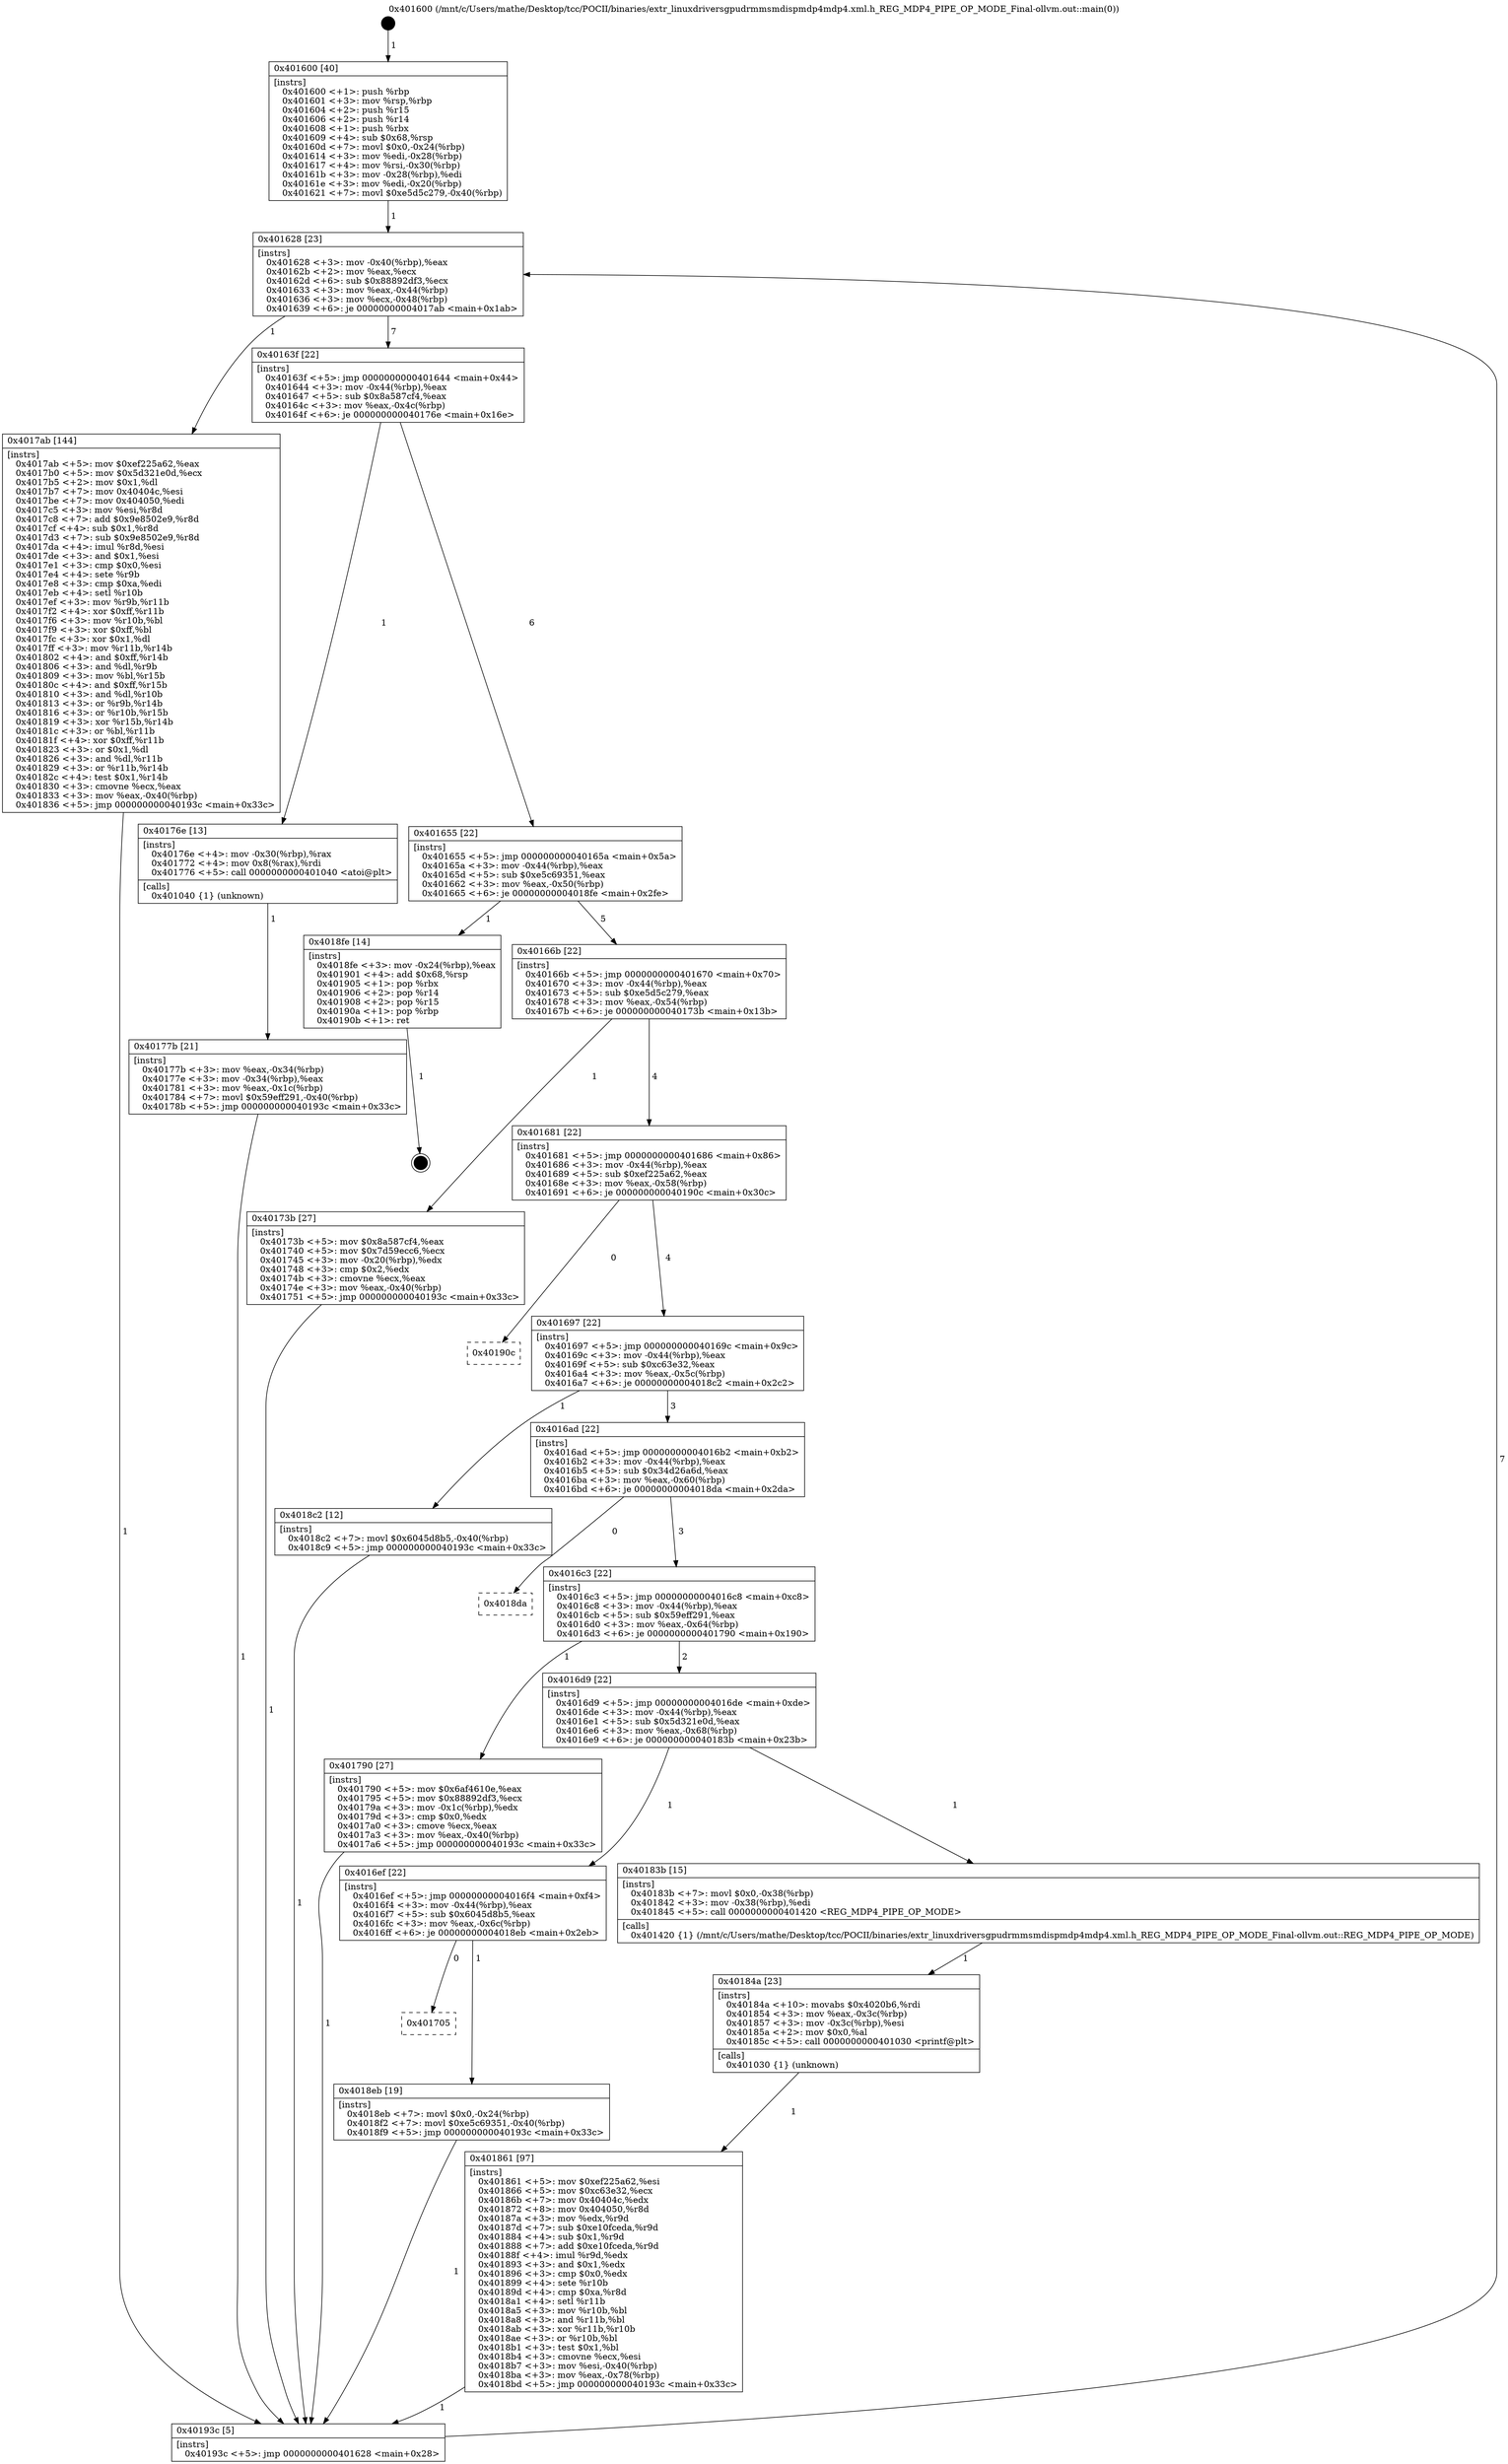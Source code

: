 digraph "0x401600" {
  label = "0x401600 (/mnt/c/Users/mathe/Desktop/tcc/POCII/binaries/extr_linuxdriversgpudrmmsmdispmdp4mdp4.xml.h_REG_MDP4_PIPE_OP_MODE_Final-ollvm.out::main(0))"
  labelloc = "t"
  node[shape=record]

  Entry [label="",width=0.3,height=0.3,shape=circle,fillcolor=black,style=filled]
  "0x401628" [label="{
     0x401628 [23]\l
     | [instrs]\l
     &nbsp;&nbsp;0x401628 \<+3\>: mov -0x40(%rbp),%eax\l
     &nbsp;&nbsp;0x40162b \<+2\>: mov %eax,%ecx\l
     &nbsp;&nbsp;0x40162d \<+6\>: sub $0x88892df3,%ecx\l
     &nbsp;&nbsp;0x401633 \<+3\>: mov %eax,-0x44(%rbp)\l
     &nbsp;&nbsp;0x401636 \<+3\>: mov %ecx,-0x48(%rbp)\l
     &nbsp;&nbsp;0x401639 \<+6\>: je 00000000004017ab \<main+0x1ab\>\l
  }"]
  "0x4017ab" [label="{
     0x4017ab [144]\l
     | [instrs]\l
     &nbsp;&nbsp;0x4017ab \<+5\>: mov $0xef225a62,%eax\l
     &nbsp;&nbsp;0x4017b0 \<+5\>: mov $0x5d321e0d,%ecx\l
     &nbsp;&nbsp;0x4017b5 \<+2\>: mov $0x1,%dl\l
     &nbsp;&nbsp;0x4017b7 \<+7\>: mov 0x40404c,%esi\l
     &nbsp;&nbsp;0x4017be \<+7\>: mov 0x404050,%edi\l
     &nbsp;&nbsp;0x4017c5 \<+3\>: mov %esi,%r8d\l
     &nbsp;&nbsp;0x4017c8 \<+7\>: add $0x9e8502e9,%r8d\l
     &nbsp;&nbsp;0x4017cf \<+4\>: sub $0x1,%r8d\l
     &nbsp;&nbsp;0x4017d3 \<+7\>: sub $0x9e8502e9,%r8d\l
     &nbsp;&nbsp;0x4017da \<+4\>: imul %r8d,%esi\l
     &nbsp;&nbsp;0x4017de \<+3\>: and $0x1,%esi\l
     &nbsp;&nbsp;0x4017e1 \<+3\>: cmp $0x0,%esi\l
     &nbsp;&nbsp;0x4017e4 \<+4\>: sete %r9b\l
     &nbsp;&nbsp;0x4017e8 \<+3\>: cmp $0xa,%edi\l
     &nbsp;&nbsp;0x4017eb \<+4\>: setl %r10b\l
     &nbsp;&nbsp;0x4017ef \<+3\>: mov %r9b,%r11b\l
     &nbsp;&nbsp;0x4017f2 \<+4\>: xor $0xff,%r11b\l
     &nbsp;&nbsp;0x4017f6 \<+3\>: mov %r10b,%bl\l
     &nbsp;&nbsp;0x4017f9 \<+3\>: xor $0xff,%bl\l
     &nbsp;&nbsp;0x4017fc \<+3\>: xor $0x1,%dl\l
     &nbsp;&nbsp;0x4017ff \<+3\>: mov %r11b,%r14b\l
     &nbsp;&nbsp;0x401802 \<+4\>: and $0xff,%r14b\l
     &nbsp;&nbsp;0x401806 \<+3\>: and %dl,%r9b\l
     &nbsp;&nbsp;0x401809 \<+3\>: mov %bl,%r15b\l
     &nbsp;&nbsp;0x40180c \<+4\>: and $0xff,%r15b\l
     &nbsp;&nbsp;0x401810 \<+3\>: and %dl,%r10b\l
     &nbsp;&nbsp;0x401813 \<+3\>: or %r9b,%r14b\l
     &nbsp;&nbsp;0x401816 \<+3\>: or %r10b,%r15b\l
     &nbsp;&nbsp;0x401819 \<+3\>: xor %r15b,%r14b\l
     &nbsp;&nbsp;0x40181c \<+3\>: or %bl,%r11b\l
     &nbsp;&nbsp;0x40181f \<+4\>: xor $0xff,%r11b\l
     &nbsp;&nbsp;0x401823 \<+3\>: or $0x1,%dl\l
     &nbsp;&nbsp;0x401826 \<+3\>: and %dl,%r11b\l
     &nbsp;&nbsp;0x401829 \<+3\>: or %r11b,%r14b\l
     &nbsp;&nbsp;0x40182c \<+4\>: test $0x1,%r14b\l
     &nbsp;&nbsp;0x401830 \<+3\>: cmovne %ecx,%eax\l
     &nbsp;&nbsp;0x401833 \<+3\>: mov %eax,-0x40(%rbp)\l
     &nbsp;&nbsp;0x401836 \<+5\>: jmp 000000000040193c \<main+0x33c\>\l
  }"]
  "0x40163f" [label="{
     0x40163f [22]\l
     | [instrs]\l
     &nbsp;&nbsp;0x40163f \<+5\>: jmp 0000000000401644 \<main+0x44\>\l
     &nbsp;&nbsp;0x401644 \<+3\>: mov -0x44(%rbp),%eax\l
     &nbsp;&nbsp;0x401647 \<+5\>: sub $0x8a587cf4,%eax\l
     &nbsp;&nbsp;0x40164c \<+3\>: mov %eax,-0x4c(%rbp)\l
     &nbsp;&nbsp;0x40164f \<+6\>: je 000000000040176e \<main+0x16e\>\l
  }"]
  Exit [label="",width=0.3,height=0.3,shape=circle,fillcolor=black,style=filled,peripheries=2]
  "0x40176e" [label="{
     0x40176e [13]\l
     | [instrs]\l
     &nbsp;&nbsp;0x40176e \<+4\>: mov -0x30(%rbp),%rax\l
     &nbsp;&nbsp;0x401772 \<+4\>: mov 0x8(%rax),%rdi\l
     &nbsp;&nbsp;0x401776 \<+5\>: call 0000000000401040 \<atoi@plt\>\l
     | [calls]\l
     &nbsp;&nbsp;0x401040 \{1\} (unknown)\l
  }"]
  "0x401655" [label="{
     0x401655 [22]\l
     | [instrs]\l
     &nbsp;&nbsp;0x401655 \<+5\>: jmp 000000000040165a \<main+0x5a\>\l
     &nbsp;&nbsp;0x40165a \<+3\>: mov -0x44(%rbp),%eax\l
     &nbsp;&nbsp;0x40165d \<+5\>: sub $0xe5c69351,%eax\l
     &nbsp;&nbsp;0x401662 \<+3\>: mov %eax,-0x50(%rbp)\l
     &nbsp;&nbsp;0x401665 \<+6\>: je 00000000004018fe \<main+0x2fe\>\l
  }"]
  "0x401705" [label="{
     0x401705\l
  }", style=dashed]
  "0x4018fe" [label="{
     0x4018fe [14]\l
     | [instrs]\l
     &nbsp;&nbsp;0x4018fe \<+3\>: mov -0x24(%rbp),%eax\l
     &nbsp;&nbsp;0x401901 \<+4\>: add $0x68,%rsp\l
     &nbsp;&nbsp;0x401905 \<+1\>: pop %rbx\l
     &nbsp;&nbsp;0x401906 \<+2\>: pop %r14\l
     &nbsp;&nbsp;0x401908 \<+2\>: pop %r15\l
     &nbsp;&nbsp;0x40190a \<+1\>: pop %rbp\l
     &nbsp;&nbsp;0x40190b \<+1\>: ret\l
  }"]
  "0x40166b" [label="{
     0x40166b [22]\l
     | [instrs]\l
     &nbsp;&nbsp;0x40166b \<+5\>: jmp 0000000000401670 \<main+0x70\>\l
     &nbsp;&nbsp;0x401670 \<+3\>: mov -0x44(%rbp),%eax\l
     &nbsp;&nbsp;0x401673 \<+5\>: sub $0xe5d5c279,%eax\l
     &nbsp;&nbsp;0x401678 \<+3\>: mov %eax,-0x54(%rbp)\l
     &nbsp;&nbsp;0x40167b \<+6\>: je 000000000040173b \<main+0x13b\>\l
  }"]
  "0x4018eb" [label="{
     0x4018eb [19]\l
     | [instrs]\l
     &nbsp;&nbsp;0x4018eb \<+7\>: movl $0x0,-0x24(%rbp)\l
     &nbsp;&nbsp;0x4018f2 \<+7\>: movl $0xe5c69351,-0x40(%rbp)\l
     &nbsp;&nbsp;0x4018f9 \<+5\>: jmp 000000000040193c \<main+0x33c\>\l
  }"]
  "0x40173b" [label="{
     0x40173b [27]\l
     | [instrs]\l
     &nbsp;&nbsp;0x40173b \<+5\>: mov $0x8a587cf4,%eax\l
     &nbsp;&nbsp;0x401740 \<+5\>: mov $0x7d59ecc6,%ecx\l
     &nbsp;&nbsp;0x401745 \<+3\>: mov -0x20(%rbp),%edx\l
     &nbsp;&nbsp;0x401748 \<+3\>: cmp $0x2,%edx\l
     &nbsp;&nbsp;0x40174b \<+3\>: cmovne %ecx,%eax\l
     &nbsp;&nbsp;0x40174e \<+3\>: mov %eax,-0x40(%rbp)\l
     &nbsp;&nbsp;0x401751 \<+5\>: jmp 000000000040193c \<main+0x33c\>\l
  }"]
  "0x401681" [label="{
     0x401681 [22]\l
     | [instrs]\l
     &nbsp;&nbsp;0x401681 \<+5\>: jmp 0000000000401686 \<main+0x86\>\l
     &nbsp;&nbsp;0x401686 \<+3\>: mov -0x44(%rbp),%eax\l
     &nbsp;&nbsp;0x401689 \<+5\>: sub $0xef225a62,%eax\l
     &nbsp;&nbsp;0x40168e \<+3\>: mov %eax,-0x58(%rbp)\l
     &nbsp;&nbsp;0x401691 \<+6\>: je 000000000040190c \<main+0x30c\>\l
  }"]
  "0x40193c" [label="{
     0x40193c [5]\l
     | [instrs]\l
     &nbsp;&nbsp;0x40193c \<+5\>: jmp 0000000000401628 \<main+0x28\>\l
  }"]
  "0x401600" [label="{
     0x401600 [40]\l
     | [instrs]\l
     &nbsp;&nbsp;0x401600 \<+1\>: push %rbp\l
     &nbsp;&nbsp;0x401601 \<+3\>: mov %rsp,%rbp\l
     &nbsp;&nbsp;0x401604 \<+2\>: push %r15\l
     &nbsp;&nbsp;0x401606 \<+2\>: push %r14\l
     &nbsp;&nbsp;0x401608 \<+1\>: push %rbx\l
     &nbsp;&nbsp;0x401609 \<+4\>: sub $0x68,%rsp\l
     &nbsp;&nbsp;0x40160d \<+7\>: movl $0x0,-0x24(%rbp)\l
     &nbsp;&nbsp;0x401614 \<+3\>: mov %edi,-0x28(%rbp)\l
     &nbsp;&nbsp;0x401617 \<+4\>: mov %rsi,-0x30(%rbp)\l
     &nbsp;&nbsp;0x40161b \<+3\>: mov -0x28(%rbp),%edi\l
     &nbsp;&nbsp;0x40161e \<+3\>: mov %edi,-0x20(%rbp)\l
     &nbsp;&nbsp;0x401621 \<+7\>: movl $0xe5d5c279,-0x40(%rbp)\l
  }"]
  "0x40177b" [label="{
     0x40177b [21]\l
     | [instrs]\l
     &nbsp;&nbsp;0x40177b \<+3\>: mov %eax,-0x34(%rbp)\l
     &nbsp;&nbsp;0x40177e \<+3\>: mov -0x34(%rbp),%eax\l
     &nbsp;&nbsp;0x401781 \<+3\>: mov %eax,-0x1c(%rbp)\l
     &nbsp;&nbsp;0x401784 \<+7\>: movl $0x59eff291,-0x40(%rbp)\l
     &nbsp;&nbsp;0x40178b \<+5\>: jmp 000000000040193c \<main+0x33c\>\l
  }"]
  "0x401861" [label="{
     0x401861 [97]\l
     | [instrs]\l
     &nbsp;&nbsp;0x401861 \<+5\>: mov $0xef225a62,%esi\l
     &nbsp;&nbsp;0x401866 \<+5\>: mov $0xc63e32,%ecx\l
     &nbsp;&nbsp;0x40186b \<+7\>: mov 0x40404c,%edx\l
     &nbsp;&nbsp;0x401872 \<+8\>: mov 0x404050,%r8d\l
     &nbsp;&nbsp;0x40187a \<+3\>: mov %edx,%r9d\l
     &nbsp;&nbsp;0x40187d \<+7\>: sub $0xe10fceda,%r9d\l
     &nbsp;&nbsp;0x401884 \<+4\>: sub $0x1,%r9d\l
     &nbsp;&nbsp;0x401888 \<+7\>: add $0xe10fceda,%r9d\l
     &nbsp;&nbsp;0x40188f \<+4\>: imul %r9d,%edx\l
     &nbsp;&nbsp;0x401893 \<+3\>: and $0x1,%edx\l
     &nbsp;&nbsp;0x401896 \<+3\>: cmp $0x0,%edx\l
     &nbsp;&nbsp;0x401899 \<+4\>: sete %r10b\l
     &nbsp;&nbsp;0x40189d \<+4\>: cmp $0xa,%r8d\l
     &nbsp;&nbsp;0x4018a1 \<+4\>: setl %r11b\l
     &nbsp;&nbsp;0x4018a5 \<+3\>: mov %r10b,%bl\l
     &nbsp;&nbsp;0x4018a8 \<+3\>: and %r11b,%bl\l
     &nbsp;&nbsp;0x4018ab \<+3\>: xor %r11b,%r10b\l
     &nbsp;&nbsp;0x4018ae \<+3\>: or %r10b,%bl\l
     &nbsp;&nbsp;0x4018b1 \<+3\>: test $0x1,%bl\l
     &nbsp;&nbsp;0x4018b4 \<+3\>: cmovne %ecx,%esi\l
     &nbsp;&nbsp;0x4018b7 \<+3\>: mov %esi,-0x40(%rbp)\l
     &nbsp;&nbsp;0x4018ba \<+3\>: mov %eax,-0x78(%rbp)\l
     &nbsp;&nbsp;0x4018bd \<+5\>: jmp 000000000040193c \<main+0x33c\>\l
  }"]
  "0x40190c" [label="{
     0x40190c\l
  }", style=dashed]
  "0x401697" [label="{
     0x401697 [22]\l
     | [instrs]\l
     &nbsp;&nbsp;0x401697 \<+5\>: jmp 000000000040169c \<main+0x9c\>\l
     &nbsp;&nbsp;0x40169c \<+3\>: mov -0x44(%rbp),%eax\l
     &nbsp;&nbsp;0x40169f \<+5\>: sub $0xc63e32,%eax\l
     &nbsp;&nbsp;0x4016a4 \<+3\>: mov %eax,-0x5c(%rbp)\l
     &nbsp;&nbsp;0x4016a7 \<+6\>: je 00000000004018c2 \<main+0x2c2\>\l
  }"]
  "0x40184a" [label="{
     0x40184a [23]\l
     | [instrs]\l
     &nbsp;&nbsp;0x40184a \<+10\>: movabs $0x4020b6,%rdi\l
     &nbsp;&nbsp;0x401854 \<+3\>: mov %eax,-0x3c(%rbp)\l
     &nbsp;&nbsp;0x401857 \<+3\>: mov -0x3c(%rbp),%esi\l
     &nbsp;&nbsp;0x40185a \<+2\>: mov $0x0,%al\l
     &nbsp;&nbsp;0x40185c \<+5\>: call 0000000000401030 \<printf@plt\>\l
     | [calls]\l
     &nbsp;&nbsp;0x401030 \{1\} (unknown)\l
  }"]
  "0x4018c2" [label="{
     0x4018c2 [12]\l
     | [instrs]\l
     &nbsp;&nbsp;0x4018c2 \<+7\>: movl $0x6045d8b5,-0x40(%rbp)\l
     &nbsp;&nbsp;0x4018c9 \<+5\>: jmp 000000000040193c \<main+0x33c\>\l
  }"]
  "0x4016ad" [label="{
     0x4016ad [22]\l
     | [instrs]\l
     &nbsp;&nbsp;0x4016ad \<+5\>: jmp 00000000004016b2 \<main+0xb2\>\l
     &nbsp;&nbsp;0x4016b2 \<+3\>: mov -0x44(%rbp),%eax\l
     &nbsp;&nbsp;0x4016b5 \<+5\>: sub $0x34d26a6d,%eax\l
     &nbsp;&nbsp;0x4016ba \<+3\>: mov %eax,-0x60(%rbp)\l
     &nbsp;&nbsp;0x4016bd \<+6\>: je 00000000004018da \<main+0x2da\>\l
  }"]
  "0x4016ef" [label="{
     0x4016ef [22]\l
     | [instrs]\l
     &nbsp;&nbsp;0x4016ef \<+5\>: jmp 00000000004016f4 \<main+0xf4\>\l
     &nbsp;&nbsp;0x4016f4 \<+3\>: mov -0x44(%rbp),%eax\l
     &nbsp;&nbsp;0x4016f7 \<+5\>: sub $0x6045d8b5,%eax\l
     &nbsp;&nbsp;0x4016fc \<+3\>: mov %eax,-0x6c(%rbp)\l
     &nbsp;&nbsp;0x4016ff \<+6\>: je 00000000004018eb \<main+0x2eb\>\l
  }"]
  "0x4018da" [label="{
     0x4018da\l
  }", style=dashed]
  "0x4016c3" [label="{
     0x4016c3 [22]\l
     | [instrs]\l
     &nbsp;&nbsp;0x4016c3 \<+5\>: jmp 00000000004016c8 \<main+0xc8\>\l
     &nbsp;&nbsp;0x4016c8 \<+3\>: mov -0x44(%rbp),%eax\l
     &nbsp;&nbsp;0x4016cb \<+5\>: sub $0x59eff291,%eax\l
     &nbsp;&nbsp;0x4016d0 \<+3\>: mov %eax,-0x64(%rbp)\l
     &nbsp;&nbsp;0x4016d3 \<+6\>: je 0000000000401790 \<main+0x190\>\l
  }"]
  "0x40183b" [label="{
     0x40183b [15]\l
     | [instrs]\l
     &nbsp;&nbsp;0x40183b \<+7\>: movl $0x0,-0x38(%rbp)\l
     &nbsp;&nbsp;0x401842 \<+3\>: mov -0x38(%rbp),%edi\l
     &nbsp;&nbsp;0x401845 \<+5\>: call 0000000000401420 \<REG_MDP4_PIPE_OP_MODE\>\l
     | [calls]\l
     &nbsp;&nbsp;0x401420 \{1\} (/mnt/c/Users/mathe/Desktop/tcc/POCII/binaries/extr_linuxdriversgpudrmmsmdispmdp4mdp4.xml.h_REG_MDP4_PIPE_OP_MODE_Final-ollvm.out::REG_MDP4_PIPE_OP_MODE)\l
  }"]
  "0x401790" [label="{
     0x401790 [27]\l
     | [instrs]\l
     &nbsp;&nbsp;0x401790 \<+5\>: mov $0x6af4610e,%eax\l
     &nbsp;&nbsp;0x401795 \<+5\>: mov $0x88892df3,%ecx\l
     &nbsp;&nbsp;0x40179a \<+3\>: mov -0x1c(%rbp),%edx\l
     &nbsp;&nbsp;0x40179d \<+3\>: cmp $0x0,%edx\l
     &nbsp;&nbsp;0x4017a0 \<+3\>: cmove %ecx,%eax\l
     &nbsp;&nbsp;0x4017a3 \<+3\>: mov %eax,-0x40(%rbp)\l
     &nbsp;&nbsp;0x4017a6 \<+5\>: jmp 000000000040193c \<main+0x33c\>\l
  }"]
  "0x4016d9" [label="{
     0x4016d9 [22]\l
     | [instrs]\l
     &nbsp;&nbsp;0x4016d9 \<+5\>: jmp 00000000004016de \<main+0xde\>\l
     &nbsp;&nbsp;0x4016de \<+3\>: mov -0x44(%rbp),%eax\l
     &nbsp;&nbsp;0x4016e1 \<+5\>: sub $0x5d321e0d,%eax\l
     &nbsp;&nbsp;0x4016e6 \<+3\>: mov %eax,-0x68(%rbp)\l
     &nbsp;&nbsp;0x4016e9 \<+6\>: je 000000000040183b \<main+0x23b\>\l
  }"]
  Entry -> "0x401600" [label=" 1"]
  "0x401628" -> "0x4017ab" [label=" 1"]
  "0x401628" -> "0x40163f" [label=" 7"]
  "0x4018fe" -> Exit [label=" 1"]
  "0x40163f" -> "0x40176e" [label=" 1"]
  "0x40163f" -> "0x401655" [label=" 6"]
  "0x4018eb" -> "0x40193c" [label=" 1"]
  "0x401655" -> "0x4018fe" [label=" 1"]
  "0x401655" -> "0x40166b" [label=" 5"]
  "0x4016ef" -> "0x401705" [label=" 0"]
  "0x40166b" -> "0x40173b" [label=" 1"]
  "0x40166b" -> "0x401681" [label=" 4"]
  "0x40173b" -> "0x40193c" [label=" 1"]
  "0x401600" -> "0x401628" [label=" 1"]
  "0x40193c" -> "0x401628" [label=" 7"]
  "0x40176e" -> "0x40177b" [label=" 1"]
  "0x40177b" -> "0x40193c" [label=" 1"]
  "0x4016ef" -> "0x4018eb" [label=" 1"]
  "0x401681" -> "0x40190c" [label=" 0"]
  "0x401681" -> "0x401697" [label=" 4"]
  "0x4018c2" -> "0x40193c" [label=" 1"]
  "0x401697" -> "0x4018c2" [label=" 1"]
  "0x401697" -> "0x4016ad" [label=" 3"]
  "0x401861" -> "0x40193c" [label=" 1"]
  "0x4016ad" -> "0x4018da" [label=" 0"]
  "0x4016ad" -> "0x4016c3" [label=" 3"]
  "0x40184a" -> "0x401861" [label=" 1"]
  "0x4016c3" -> "0x401790" [label=" 1"]
  "0x4016c3" -> "0x4016d9" [label=" 2"]
  "0x401790" -> "0x40193c" [label=" 1"]
  "0x4017ab" -> "0x40193c" [label=" 1"]
  "0x40183b" -> "0x40184a" [label=" 1"]
  "0x4016d9" -> "0x40183b" [label=" 1"]
  "0x4016d9" -> "0x4016ef" [label=" 1"]
}
